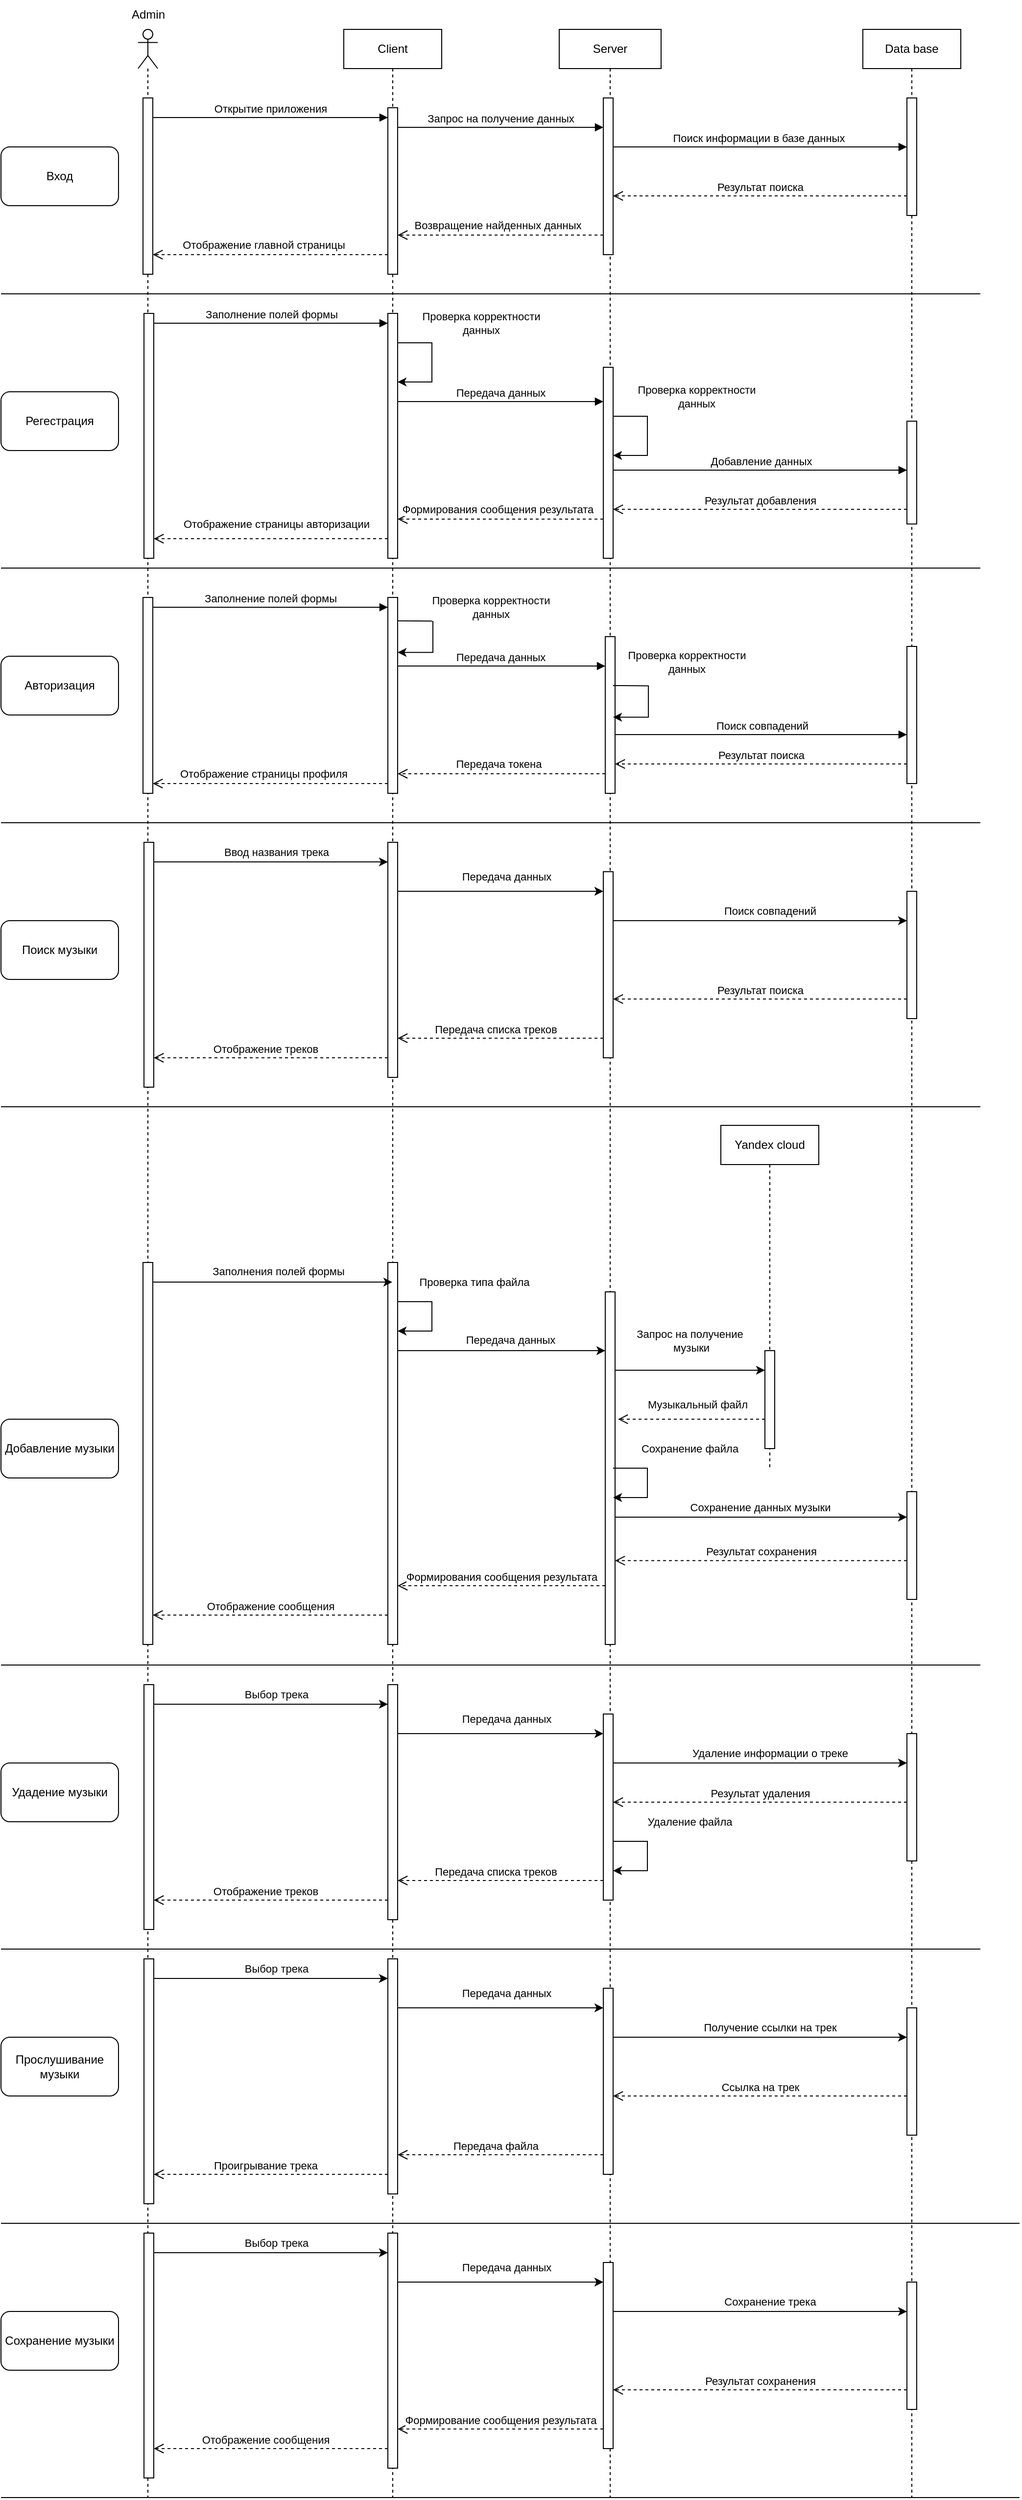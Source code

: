 <mxfile version="20.8.16" type="device"><diagram name="Страница 1" id="5cgWI-AKjSR6WEVIEyTg"><mxGraphModel dx="1847" dy="542" grid="1" gridSize="10" guides="1" tooltips="1" connect="1" arrows="1" fold="1" page="1" pageScale="1" pageWidth="827" pageHeight="1169" math="0" shadow="0"><root><mxCell id="0"/><mxCell id="1" parent="0"/><mxCell id="LwIrjRCApL9v2w9D1j-i-1" value="" style="shape=umlLifeline;perimeter=lifelinePerimeter;whiteSpace=wrap;html=1;container=1;dropTarget=0;collapsible=0;recursiveResize=0;outlineConnect=0;portConstraint=eastwest;newEdgeStyle={&quot;edgeStyle&quot;:&quot;elbowEdgeStyle&quot;,&quot;elbow&quot;:&quot;vertical&quot;,&quot;curved&quot;:0,&quot;rounded&quot;:0};participant=umlActor;" parent="1" vertex="1"><mxGeometry x="100" y="50" width="20" height="2520" as="geometry"/></mxCell><mxCell id="LwIrjRCApL9v2w9D1j-i-22" value="" style="html=1;points=[];perimeter=orthogonalPerimeter;outlineConnect=0;targetShapes=umlLifeline;portConstraint=eastwest;newEdgeStyle={&quot;edgeStyle&quot;:&quot;elbowEdgeStyle&quot;,&quot;elbow&quot;:&quot;vertical&quot;,&quot;curved&quot;:0,&quot;rounded&quot;:0};" parent="LwIrjRCApL9v2w9D1j-i-1" vertex="1"><mxGeometry x="5" y="70" width="10" height="180" as="geometry"/></mxCell><mxCell id="LwIrjRCApL9v2w9D1j-i-48" value="" style="html=1;points=[];perimeter=orthogonalPerimeter;outlineConnect=0;targetShapes=umlLifeline;portConstraint=eastwest;newEdgeStyle={&quot;edgeStyle&quot;:&quot;elbowEdgeStyle&quot;,&quot;elbow&quot;:&quot;vertical&quot;,&quot;curved&quot;:0,&quot;rounded&quot;:0};" parent="LwIrjRCApL9v2w9D1j-i-1" vertex="1"><mxGeometry x="6" y="290" width="10" height="250" as="geometry"/></mxCell><mxCell id="LwIrjRCApL9v2w9D1j-i-81" value="" style="html=1;points=[];perimeter=orthogonalPerimeter;outlineConnect=0;targetShapes=umlLifeline;portConstraint=eastwest;newEdgeStyle={&quot;edgeStyle&quot;:&quot;elbowEdgeStyle&quot;,&quot;elbow&quot;:&quot;vertical&quot;,&quot;curved&quot;:0,&quot;rounded&quot;:0};" parent="LwIrjRCApL9v2w9D1j-i-1" vertex="1"><mxGeometry x="5" y="580" width="10" height="200" as="geometry"/></mxCell><mxCell id="LwIrjRCApL9v2w9D1j-i-102" value="" style="html=1;points=[];perimeter=orthogonalPerimeter;outlineConnect=0;targetShapes=umlLifeline;portConstraint=eastwest;newEdgeStyle={&quot;edgeStyle&quot;:&quot;elbowEdgeStyle&quot;,&quot;elbow&quot;:&quot;vertical&quot;,&quot;curved&quot;:0,&quot;rounded&quot;:0};" parent="LwIrjRCApL9v2w9D1j-i-1" vertex="1"><mxGeometry x="6" y="830" width="10" height="250" as="geometry"/></mxCell><mxCell id="LwIrjRCApL9v2w9D1j-i-127" value="" style="html=1;points=[];perimeter=orthogonalPerimeter;outlineConnect=0;targetShapes=umlLifeline;portConstraint=eastwest;newEdgeStyle={&quot;edgeStyle&quot;:&quot;elbowEdgeStyle&quot;,&quot;elbow&quot;:&quot;vertical&quot;,&quot;curved&quot;:0,&quot;rounded&quot;:0};" parent="LwIrjRCApL9v2w9D1j-i-1" vertex="1"><mxGeometry x="5" y="1259" width="10" height="390" as="geometry"/></mxCell><mxCell id="LwIrjRCApL9v2w9D1j-i-4" value="Client" style="shape=umlLifeline;perimeter=lifelinePerimeter;whiteSpace=wrap;html=1;container=1;dropTarget=0;collapsible=0;recursiveResize=0;outlineConnect=0;portConstraint=eastwest;newEdgeStyle={&quot;edgeStyle&quot;:&quot;elbowEdgeStyle&quot;,&quot;elbow&quot;:&quot;vertical&quot;,&quot;curved&quot;:0,&quot;rounded&quot;:0};" parent="1" vertex="1"><mxGeometry x="310" y="50" width="100" height="2520" as="geometry"/></mxCell><mxCell id="LwIrjRCApL9v2w9D1j-i-23" value="" style="html=1;points=[];perimeter=orthogonalPerimeter;outlineConnect=0;targetShapes=umlLifeline;portConstraint=eastwest;newEdgeStyle={&quot;edgeStyle&quot;:&quot;elbowEdgeStyle&quot;,&quot;elbow&quot;:&quot;vertical&quot;,&quot;curved&quot;:0,&quot;rounded&quot;:0};" parent="LwIrjRCApL9v2w9D1j-i-4" vertex="1"><mxGeometry x="45" y="80" width="10" height="170" as="geometry"/></mxCell><mxCell id="LwIrjRCApL9v2w9D1j-i-49" value="" style="html=1;points=[];perimeter=orthogonalPerimeter;outlineConnect=0;targetShapes=umlLifeline;portConstraint=eastwest;newEdgeStyle={&quot;edgeStyle&quot;:&quot;elbowEdgeStyle&quot;,&quot;elbow&quot;:&quot;vertical&quot;,&quot;curved&quot;:0,&quot;rounded&quot;:0};" parent="LwIrjRCApL9v2w9D1j-i-4" vertex="1"><mxGeometry x="45" y="290" width="10" height="250" as="geometry"/></mxCell><mxCell id="LwIrjRCApL9v2w9D1j-i-82" value="" style="html=1;points=[];perimeter=orthogonalPerimeter;outlineConnect=0;targetShapes=umlLifeline;portConstraint=eastwest;newEdgeStyle={&quot;edgeStyle&quot;:&quot;elbowEdgeStyle&quot;,&quot;elbow&quot;:&quot;vertical&quot;,&quot;curved&quot;:0,&quot;rounded&quot;:0};" parent="LwIrjRCApL9v2w9D1j-i-4" vertex="1"><mxGeometry x="45" y="580" width="10" height="200" as="geometry"/></mxCell><mxCell id="LwIrjRCApL9v2w9D1j-i-103" value="" style="html=1;points=[];perimeter=orthogonalPerimeter;outlineConnect=0;targetShapes=umlLifeline;portConstraint=eastwest;newEdgeStyle={&quot;edgeStyle&quot;:&quot;elbowEdgeStyle&quot;,&quot;elbow&quot;:&quot;vertical&quot;,&quot;curved&quot;:0,&quot;rounded&quot;:0};" parent="LwIrjRCApL9v2w9D1j-i-4" vertex="1"><mxGeometry x="45" y="830" width="10" height="240" as="geometry"/></mxCell><mxCell id="LwIrjRCApL9v2w9D1j-i-128" value="" style="html=1;points=[];perimeter=orthogonalPerimeter;outlineConnect=0;targetShapes=umlLifeline;portConstraint=eastwest;newEdgeStyle={&quot;edgeStyle&quot;:&quot;elbowEdgeStyle&quot;,&quot;elbow&quot;:&quot;vertical&quot;,&quot;curved&quot;:0,&quot;rounded&quot;:0};" parent="LwIrjRCApL9v2w9D1j-i-4" vertex="1"><mxGeometry x="45" y="1259" width="10" height="390" as="geometry"/></mxCell><mxCell id="LwIrjRCApL9v2w9D1j-i-133" value="" style="endArrow=classic;html=1;rounded=0;" parent="LwIrjRCApL9v2w9D1j-i-4" edge="1"><mxGeometry width="50" height="50" relative="1" as="geometry"><mxPoint x="55" y="1299" as="sourcePoint"/><mxPoint x="55" y="1329" as="targetPoint"/><Array as="points"><mxPoint x="70" y="1299"/><mxPoint x="90" y="1299"/><mxPoint x="90" y="1329"/></Array></mxGeometry></mxCell><mxCell id="LwIrjRCApL9v2w9D1j-i-134" value="Проверка типа файла" style="edgeLabel;html=1;align=center;verticalAlign=middle;resizable=0;points=[];" parent="LwIrjRCApL9v2w9D1j-i-133" vertex="1" connectable="0"><mxGeometry x="0.383" y="-1" relative="1" as="geometry"><mxPoint x="47" y="-49" as="offset"/></mxGeometry></mxCell><mxCell id="8n7rVCWaGa-zXfvb3QJq-6" value="" style="endArrow=classic;html=1;rounded=0;" parent="LwIrjRCApL9v2w9D1j-i-4" source="LwIrjRCApL9v2w9D1j-i-49" target="LwIrjRCApL9v2w9D1j-i-49" edge="1"><mxGeometry width="50" height="50" relative="1" as="geometry"><mxPoint x="50" y="380" as="sourcePoint"/><mxPoint x="100" y="330" as="targetPoint"/><Array as="points"><mxPoint x="70" y="320"/><mxPoint x="90" y="320"/><mxPoint x="90" y="360"/></Array></mxGeometry></mxCell><mxCell id="8n7rVCWaGa-zXfvb3QJq-7" value="Проверка корректности&lt;br style=&quot;border-color: var(--border-color);&quot;&gt;данных" style="edgeLabel;html=1;align=center;verticalAlign=middle;resizable=0;points=[];" parent="8n7rVCWaGa-zXfvb3QJq-6" vertex="1" connectable="0"><mxGeometry x="-0.528" y="1" relative="1" as="geometry"><mxPoint x="59" y="-19" as="offset"/></mxGeometry></mxCell><mxCell id="LwIrjRCApL9v2w9D1j-i-5" value="Server" style="shape=umlLifeline;perimeter=lifelinePerimeter;whiteSpace=wrap;html=1;container=1;dropTarget=0;collapsible=0;recursiveResize=0;outlineConnect=0;portConstraint=eastwest;newEdgeStyle={&quot;edgeStyle&quot;:&quot;elbowEdgeStyle&quot;,&quot;elbow&quot;:&quot;vertical&quot;,&quot;curved&quot;:0,&quot;rounded&quot;:0};" parent="1" vertex="1"><mxGeometry x="530" y="50" width="104" height="2520" as="geometry"/></mxCell><mxCell id="LwIrjRCApL9v2w9D1j-i-33" value="" style="html=1;points=[];perimeter=orthogonalPerimeter;outlineConnect=0;targetShapes=umlLifeline;portConstraint=eastwest;newEdgeStyle={&quot;edgeStyle&quot;:&quot;elbowEdgeStyle&quot;,&quot;elbow&quot;:&quot;vertical&quot;,&quot;curved&quot;:0,&quot;rounded&quot;:0};" parent="LwIrjRCApL9v2w9D1j-i-5" vertex="1"><mxGeometry x="45" y="70" width="10" height="160" as="geometry"/></mxCell><mxCell id="LwIrjRCApL9v2w9D1j-i-51" value="" style="html=1;points=[];perimeter=orthogonalPerimeter;outlineConnect=0;targetShapes=umlLifeline;portConstraint=eastwest;newEdgeStyle={&quot;edgeStyle&quot;:&quot;elbowEdgeStyle&quot;,&quot;elbow&quot;:&quot;vertical&quot;,&quot;curved&quot;:0,&quot;rounded&quot;:0};" parent="LwIrjRCApL9v2w9D1j-i-5" vertex="1"><mxGeometry x="45" y="345" width="10" height="195" as="geometry"/></mxCell><mxCell id="LwIrjRCApL9v2w9D1j-i-58" value="" style="endArrow=classic;html=1;rounded=0;" parent="LwIrjRCApL9v2w9D1j-i-5" source="LwIrjRCApL9v2w9D1j-i-51" edge="1"><mxGeometry width="50" height="50" relative="1" as="geometry"><mxPoint x="100" y="370" as="sourcePoint"/><mxPoint x="51.5" y="442.5" as="targetPoint"/></mxGeometry></mxCell><mxCell id="LwIrjRCApL9v2w9D1j-i-84" value="" style="html=1;points=[];perimeter=orthogonalPerimeter;outlineConnect=0;targetShapes=umlLifeline;portConstraint=eastwest;newEdgeStyle={&quot;edgeStyle&quot;:&quot;elbowEdgeStyle&quot;,&quot;elbow&quot;:&quot;vertical&quot;,&quot;curved&quot;:0,&quot;rounded&quot;:0};" parent="LwIrjRCApL9v2w9D1j-i-5" vertex="1"><mxGeometry x="47" y="620" width="10" height="160" as="geometry"/></mxCell><mxCell id="LwIrjRCApL9v2w9D1j-i-106" value="" style="html=1;points=[];perimeter=orthogonalPerimeter;outlineConnect=0;targetShapes=umlLifeline;portConstraint=eastwest;newEdgeStyle={&quot;edgeStyle&quot;:&quot;elbowEdgeStyle&quot;,&quot;elbow&quot;:&quot;vertical&quot;,&quot;curved&quot;:0,&quot;rounded&quot;:0};" parent="LwIrjRCApL9v2w9D1j-i-5" vertex="1"><mxGeometry x="45" y="860" width="10" height="190" as="geometry"/></mxCell><mxCell id="LwIrjRCApL9v2w9D1j-i-136" value="" style="html=1;points=[];perimeter=orthogonalPerimeter;outlineConnect=0;targetShapes=umlLifeline;portConstraint=eastwest;newEdgeStyle={&quot;edgeStyle&quot;:&quot;elbowEdgeStyle&quot;,&quot;elbow&quot;:&quot;vertical&quot;,&quot;curved&quot;:0,&quot;rounded&quot;:0};" parent="LwIrjRCApL9v2w9D1j-i-5" vertex="1"><mxGeometry x="47" y="1289" width="10" height="360" as="geometry"/></mxCell><mxCell id="LwIrjRCApL9v2w9D1j-i-6" value="Admin" style="text;html=1;align=center;verticalAlign=middle;resizable=0;points=[];autosize=1;strokeColor=none;fillColor=none;" parent="1" vertex="1"><mxGeometry x="80" y="20" width="60" height="30" as="geometry"/></mxCell><mxCell id="LwIrjRCApL9v2w9D1j-i-9" value="&lt;span style=&quot;font-weight: normal;&quot;&gt;Data base&lt;/span&gt;" style="shape=umlLifeline;perimeter=lifelinePerimeter;whiteSpace=wrap;html=1;container=1;dropTarget=0;collapsible=0;recursiveResize=0;outlineConnect=0;portConstraint=eastwest;newEdgeStyle={&quot;edgeStyle&quot;:&quot;elbowEdgeStyle&quot;,&quot;elbow&quot;:&quot;vertical&quot;,&quot;curved&quot;:0,&quot;rounded&quot;:0};fontStyle=1" parent="1" vertex="1"><mxGeometry x="840" y="50" width="100" height="2520" as="geometry"/></mxCell><mxCell id="LwIrjRCApL9v2w9D1j-i-27" value="" style="html=1;points=[];perimeter=orthogonalPerimeter;outlineConnect=0;targetShapes=umlLifeline;portConstraint=eastwest;newEdgeStyle={&quot;edgeStyle&quot;:&quot;elbowEdgeStyle&quot;,&quot;elbow&quot;:&quot;vertical&quot;,&quot;curved&quot;:0,&quot;rounded&quot;:0};" parent="LwIrjRCApL9v2w9D1j-i-9" vertex="1"><mxGeometry x="45" y="70" width="10" height="120" as="geometry"/></mxCell><mxCell id="LwIrjRCApL9v2w9D1j-i-54" value="" style="html=1;points=[];perimeter=orthogonalPerimeter;outlineConnect=0;targetShapes=umlLifeline;portConstraint=eastwest;newEdgeStyle={&quot;edgeStyle&quot;:&quot;elbowEdgeStyle&quot;,&quot;elbow&quot;:&quot;vertical&quot;,&quot;curved&quot;:0,&quot;rounded&quot;:0};" parent="LwIrjRCApL9v2w9D1j-i-9" vertex="1"><mxGeometry x="45" y="400" width="10" height="105" as="geometry"/></mxCell><mxCell id="LwIrjRCApL9v2w9D1j-i-90" value="" style="html=1;points=[];perimeter=orthogonalPerimeter;outlineConnect=0;targetShapes=umlLifeline;portConstraint=eastwest;newEdgeStyle={&quot;edgeStyle&quot;:&quot;elbowEdgeStyle&quot;,&quot;elbow&quot;:&quot;vertical&quot;,&quot;curved&quot;:0,&quot;rounded&quot;:0};" parent="LwIrjRCApL9v2w9D1j-i-9" vertex="1"><mxGeometry x="45" y="630" width="10" height="140" as="geometry"/></mxCell><mxCell id="LwIrjRCApL9v2w9D1j-i-113" value="" style="html=1;points=[];perimeter=orthogonalPerimeter;outlineConnect=0;targetShapes=umlLifeline;portConstraint=eastwest;newEdgeStyle={&quot;edgeStyle&quot;:&quot;elbowEdgeStyle&quot;,&quot;elbow&quot;:&quot;vertical&quot;,&quot;curved&quot;:0,&quot;rounded&quot;:0};" parent="LwIrjRCApL9v2w9D1j-i-9" vertex="1"><mxGeometry x="45" y="880" width="10" height="130" as="geometry"/></mxCell><mxCell id="LwIrjRCApL9v2w9D1j-i-138" value="" style="html=1;points=[];perimeter=orthogonalPerimeter;outlineConnect=0;targetShapes=umlLifeline;portConstraint=eastwest;newEdgeStyle={&quot;edgeStyle&quot;:&quot;elbowEdgeStyle&quot;,&quot;elbow&quot;:&quot;vertical&quot;,&quot;curved&quot;:0,&quot;rounded&quot;:0};" parent="LwIrjRCApL9v2w9D1j-i-9" vertex="1"><mxGeometry x="45" y="1493" width="10" height="110" as="geometry"/></mxCell><mxCell id="LwIrjRCApL9v2w9D1j-i-14" value="Регестрация" style="rounded=1;whiteSpace=wrap;html=1;" parent="1" vertex="1"><mxGeometry x="-40" y="420" width="120" height="60" as="geometry"/></mxCell><mxCell id="LwIrjRCApL9v2w9D1j-i-24" value="Открытие приложения" style="html=1;verticalAlign=bottom;startArrow=none;endArrow=block;startSize=8;edgeStyle=elbowEdgeStyle;elbow=vertical;curved=0;rounded=0;startFill=0;" parent="1" source="LwIrjRCApL9v2w9D1j-i-22" target="LwIrjRCApL9v2w9D1j-i-23" edge="1"><mxGeometry relative="1" as="geometry"><mxPoint x="295" y="120" as="sourcePoint"/><Array as="points"><mxPoint x="250" y="140"/></Array></mxGeometry></mxCell><mxCell id="LwIrjRCApL9v2w9D1j-i-34" value="Запрос на получение данных" style="html=1;verticalAlign=bottom;endArrow=block;edgeStyle=elbowEdgeStyle;elbow=vertical;curved=0;rounded=0;" parent="1" source="LwIrjRCApL9v2w9D1j-i-23" target="LwIrjRCApL9v2w9D1j-i-33" edge="1"><mxGeometry relative="1" as="geometry"><mxPoint x="475" y="120" as="sourcePoint"/><Array as="points"><mxPoint x="490" y="150"/><mxPoint x="450" y="140"/></Array></mxGeometry></mxCell><mxCell id="LwIrjRCApL9v2w9D1j-i-28" value="Поиск информации в базе данных&amp;nbsp;" style="html=1;verticalAlign=bottom;endArrow=block;edgeStyle=elbowEdgeStyle;elbow=vertical;curved=0;rounded=0;targetPerimeterSpacing=0;endSize=6;sourcePerimeterSpacing=0;startSize=6;strokeWidth=1;shadow=0;" parent="1" source="LwIrjRCApL9v2w9D1j-i-33" target="LwIrjRCApL9v2w9D1j-i-27" edge="1"><mxGeometry relative="1" as="geometry"><mxPoint x="610" y="150" as="sourcePoint"/><Array as="points"><mxPoint x="670" y="170"/><mxPoint x="688" y="150"/></Array></mxGeometry></mxCell><mxCell id="LwIrjRCApL9v2w9D1j-i-29" value="Результат поиска" style="html=1;verticalAlign=bottom;endArrow=open;dashed=1;endSize=8;edgeStyle=elbowEdgeStyle;elbow=vertical;curved=0;rounded=0;" parent="1" source="LwIrjRCApL9v2w9D1j-i-27" target="LwIrjRCApL9v2w9D1j-i-33" edge="1"><mxGeometry relative="1" as="geometry"><mxPoint x="580" y="180" as="targetPoint"/><Array as="points"><mxPoint x="720" y="220"/><mxPoint x="660" y="200"/><mxPoint x="690" y="180"/></Array></mxGeometry></mxCell><mxCell id="LwIrjRCApL9v2w9D1j-i-35" value="" style="html=1;verticalAlign=bottom;endArrow=open;dashed=1;endSize=8;edgeStyle=elbowEdgeStyle;elbow=vertical;curved=0;rounded=0;" parent="1" source="LwIrjRCApL9v2w9D1j-i-33" target="LwIrjRCApL9v2w9D1j-i-23" edge="1"><mxGeometry relative="1" as="geometry"><mxPoint x="495" y="195" as="targetPoint"/><Array as="points"><mxPoint x="460" y="260"/><mxPoint x="480" y="210"/></Array></mxGeometry></mxCell><mxCell id="LwIrjRCApL9v2w9D1j-i-41" value="Возвращение найденных данных" style="edgeLabel;html=1;align=center;verticalAlign=middle;resizable=0;points=[];" parent="LwIrjRCApL9v2w9D1j-i-35" vertex="1" connectable="0"><mxGeometry x="0.265" y="4" relative="1" as="geometry"><mxPoint x="25" y="-14" as="offset"/></mxGeometry></mxCell><mxCell id="LwIrjRCApL9v2w9D1j-i-50" value="Заполнение полей формы" style="html=1;verticalAlign=bottom;startArrow=none;endArrow=block;startSize=8;edgeStyle=elbowEdgeStyle;elbow=vertical;curved=0;rounded=0;startFill=0;" parent="1" source="LwIrjRCApL9v2w9D1j-i-48" target="LwIrjRCApL9v2w9D1j-i-49" edge="1"><mxGeometry relative="1" as="geometry"><mxPoint x="295" y="395" as="sourcePoint"/><Array as="points"><mxPoint x="260" y="350"/></Array></mxGeometry></mxCell><mxCell id="LwIrjRCApL9v2w9D1j-i-52" value="Передача данных" style="html=1;verticalAlign=bottom;endArrow=block;edgeStyle=elbowEdgeStyle;elbow=vertical;curved=0;rounded=0;" parent="1" source="LwIrjRCApL9v2w9D1j-i-49" target="LwIrjRCApL9v2w9D1j-i-51" edge="1"><mxGeometry relative="1" as="geometry"><mxPoint x="495" y="395" as="sourcePoint"/><mxPoint x="540" y="420" as="targetPoint"/><Array as="points"><mxPoint x="450" y="430"/><mxPoint x="520" y="440"/><mxPoint x="490" y="420"/></Array><mxPoint as="offset"/></mxGeometry></mxCell><mxCell id="LwIrjRCApL9v2w9D1j-i-55" value="Добавление данных" style="html=1;verticalAlign=bottom;endArrow=block;edgeStyle=elbowEdgeStyle;elbow=vertical;curved=0;rounded=0;startArrow=none;startFill=0;" parent="1" source="LwIrjRCApL9v2w9D1j-i-51" target="LwIrjRCApL9v2w9D1j-i-54" edge="1"><mxGeometry x="0.003" relative="1" as="geometry"><mxPoint x="580" y="490" as="sourcePoint"/><Array as="points"><mxPoint x="620" y="500"/><mxPoint x="660" y="480"/><mxPoint x="700" y="470"/></Array><mxPoint as="offset"/></mxGeometry></mxCell><mxCell id="LwIrjRCApL9v2w9D1j-i-56" value="Результат добавления" style="html=1;verticalAlign=bottom;endArrow=open;dashed=1;endSize=8;edgeStyle=elbowEdgeStyle;elbow=vertical;curved=0;rounded=0;" parent="1" source="LwIrjRCApL9v2w9D1j-i-54" target="LwIrjRCApL9v2w9D1j-i-51" edge="1"><mxGeometry relative="1" as="geometry"><mxPoint x="630" y="560" as="targetPoint"/><Array as="points"><mxPoint x="660" y="540"/><mxPoint x="740" y="530"/></Array></mxGeometry></mxCell><mxCell id="LwIrjRCApL9v2w9D1j-i-61" value="Вход" style="rounded=1;whiteSpace=wrap;html=1;" parent="1" vertex="1"><mxGeometry x="-40" y="170" width="120" height="60" as="geometry"/></mxCell><mxCell id="LwIrjRCApL9v2w9D1j-i-62" value="" style="endArrow=none;html=1;rounded=0;" parent="1" edge="1"><mxGeometry width="50" height="50" relative="1" as="geometry"><mxPoint x="-40" y="320" as="sourcePoint"/><mxPoint x="960" y="320" as="targetPoint"/></mxGeometry></mxCell><mxCell id="LwIrjRCApL9v2w9D1j-i-63" value="" style="endArrow=none;html=1;rounded=0;" parent="1" edge="1"><mxGeometry width="50" height="50" relative="1" as="geometry"><mxPoint x="-40" y="600" as="sourcePoint"/><mxPoint x="960" y="600" as="targetPoint"/></mxGeometry></mxCell><mxCell id="LwIrjRCApL9v2w9D1j-i-64" value="Авторизация" style="rounded=1;whiteSpace=wrap;html=1;" parent="1" vertex="1"><mxGeometry x="-40" y="690" width="120" height="60" as="geometry"/></mxCell><mxCell id="LwIrjRCApL9v2w9D1j-i-77" value="" style="html=1;verticalAlign=bottom;endArrow=open;dashed=1;endSize=8;edgeStyle=elbowEdgeStyle;elbow=vertical;curved=0;rounded=0;" parent="1" source="LwIrjRCApL9v2w9D1j-i-51" target="LwIrjRCApL9v2w9D1j-i-49" edge="1"><mxGeometry relative="1" as="geometry"><mxPoint x="370" y="530" as="targetPoint"/><mxPoint x="560" y="530" as="sourcePoint"/><Array as="points"><mxPoint x="500" y="550"/><mxPoint x="480" y="560"/><mxPoint x="405" y="530"/><mxPoint x="450" y="510"/><mxPoint x="470" y="460"/></Array></mxGeometry></mxCell><mxCell id="LwIrjRCApL9v2w9D1j-i-78" value="Формирования сообщения результата" style="edgeLabel;html=1;align=center;verticalAlign=middle;resizable=0;points=[];" parent="LwIrjRCApL9v2w9D1j-i-77" vertex="1" connectable="0"><mxGeometry x="0.265" y="4" relative="1" as="geometry"><mxPoint x="25" y="-14" as="offset"/></mxGeometry></mxCell><mxCell id="LwIrjRCApL9v2w9D1j-i-86" value="Заполнение полей формы" style="html=1;verticalAlign=bottom;startArrow=none;endArrow=block;startSize=8;edgeStyle=elbowEdgeStyle;elbow=vertical;curved=0;rounded=0;startFill=0;" parent="1" source="LwIrjRCApL9v2w9D1j-i-81" target="LwIrjRCApL9v2w9D1j-i-82" edge="1"><mxGeometry relative="1" as="geometry"><mxPoint x="150" y="640" as="sourcePoint"/><mxPoint x="360" y="640" as="targetPoint"/><Array as="points"><mxPoint x="265" y="640"/></Array></mxGeometry></mxCell><mxCell id="LwIrjRCApL9v2w9D1j-i-87" value="Передача данных" style="html=1;verticalAlign=bottom;endArrow=block;edgeStyle=elbowEdgeStyle;elbow=vertical;curved=0;rounded=0;" parent="1" source="LwIrjRCApL9v2w9D1j-i-82" target="LwIrjRCApL9v2w9D1j-i-84" edge="1"><mxGeometry x="-0.009" relative="1" as="geometry"><mxPoint x="375" y="660" as="sourcePoint"/><mxPoint x="560" y="670" as="targetPoint"/><Array as="points"><mxPoint x="530" y="700"/><mxPoint x="500" y="710"/><mxPoint x="520" y="720"/><mxPoint x="490" y="720"/><mxPoint x="520" y="650"/><mxPoint x="500" y="660"/></Array><mxPoint as="offset"/></mxGeometry></mxCell><mxCell id="LwIrjRCApL9v2w9D1j-i-91" value="Поиск совпадений" style="html=1;verticalAlign=bottom;endArrow=block;edgeStyle=elbowEdgeStyle;elbow=vertical;curved=0;rounded=0;startArrow=none;startFill=0;" parent="1" source="LwIrjRCApL9v2w9D1j-i-84" target="LwIrjRCApL9v2w9D1j-i-90" edge="1"><mxGeometry x="0.003" relative="1" as="geometry"><mxPoint x="580" y="730" as="sourcePoint"/><mxPoint x="777" y="730" as="targetPoint"/><Array as="points"><mxPoint x="790" y="770"/><mxPoint x="640" y="760"/><mxPoint x="705" y="730"/></Array><mxPoint as="offset"/></mxGeometry></mxCell><mxCell id="LwIrjRCApL9v2w9D1j-i-92" value="Результат поиска" style="html=1;verticalAlign=bottom;endArrow=open;dashed=1;endSize=8;edgeStyle=elbowEdgeStyle;elbow=vertical;curved=0;rounded=0;" parent="1" source="LwIrjRCApL9v2w9D1j-i-90" target="LwIrjRCApL9v2w9D1j-i-84" edge="1"><mxGeometry relative="1" as="geometry"><mxPoint x="570" y="780" as="targetPoint"/><mxPoint x="780" y="770" as="sourcePoint"/><Array as="points"><mxPoint x="790" y="800"/><mxPoint x="810" y="790"/><mxPoint x="700" y="780"/><mxPoint x="720" y="770"/><mxPoint x="720" y="760"/></Array></mxGeometry></mxCell><mxCell id="LwIrjRCApL9v2w9D1j-i-93" value="" style="html=1;verticalAlign=bottom;endArrow=open;dashed=1;endSize=8;edgeStyle=elbowEdgeStyle;elbow=vertical;curved=0;rounded=0;" parent="1" source="LwIrjRCApL9v2w9D1j-i-84" target="LwIrjRCApL9v2w9D1j-i-82" edge="1"><mxGeometry relative="1" as="geometry"><mxPoint x="360" y="780" as="targetPoint"/><mxPoint x="560" y="780" as="sourcePoint"/><Array as="points"><mxPoint x="460" y="810"/><mxPoint x="475" y="800"/><mxPoint x="400" y="750"/><mxPoint x="445" y="730"/><mxPoint x="465" y="680"/></Array></mxGeometry></mxCell><mxCell id="LwIrjRCApL9v2w9D1j-i-94" value="Передача токена" style="edgeLabel;html=1;align=center;verticalAlign=middle;resizable=0;points=[];" parent="LwIrjRCApL9v2w9D1j-i-93" vertex="1" connectable="0"><mxGeometry x="0.265" y="4" relative="1" as="geometry"><mxPoint x="25" y="-14" as="offset"/></mxGeometry></mxCell><mxCell id="LwIrjRCApL9v2w9D1j-i-95" value="" style="endArrow=none;html=1;rounded=0;" parent="1" edge="1"><mxGeometry width="50" height="50" relative="1" as="geometry"><mxPoint x="-40" y="860" as="sourcePoint"/><mxPoint x="960" y="860" as="targetPoint"/></mxGeometry></mxCell><mxCell id="LwIrjRCApL9v2w9D1j-i-96" value="Поиск музыки" style="rounded=1;whiteSpace=wrap;html=1;" parent="1" vertex="1"><mxGeometry x="-40" y="960" width="120" height="60" as="geometry"/></mxCell><mxCell id="LwIrjRCApL9v2w9D1j-i-98" value="Добавление музыки" style="rounded=1;whiteSpace=wrap;html=1;" parent="1" vertex="1"><mxGeometry x="-40" y="1469" width="120" height="60" as="geometry"/></mxCell><mxCell id="LwIrjRCApL9v2w9D1j-i-104" style="edgeStyle=elbowEdgeStyle;rounded=0;orthogonalLoop=1;jettySize=auto;html=1;elbow=vertical;curved=0;" parent="1" source="LwIrjRCApL9v2w9D1j-i-102" target="LwIrjRCApL9v2w9D1j-i-103" edge="1"><mxGeometry relative="1" as="geometry"><Array as="points"><mxPoint x="251" y="900"/></Array></mxGeometry></mxCell><mxCell id="LwIrjRCApL9v2w9D1j-i-105" value="Ввод названия трека" style="edgeLabel;html=1;align=center;verticalAlign=middle;resizable=0;points=[];" parent="LwIrjRCApL9v2w9D1j-i-104" vertex="1" connectable="0"><mxGeometry x="0.342" relative="1" as="geometry"><mxPoint x="-36" y="-10" as="offset"/></mxGeometry></mxCell><mxCell id="LwIrjRCApL9v2w9D1j-i-107" style="edgeStyle=elbowEdgeStyle;rounded=0;orthogonalLoop=1;jettySize=auto;html=1;elbow=vertical;curved=0;" parent="1" source="LwIrjRCApL9v2w9D1j-i-103" target="LwIrjRCApL9v2w9D1j-i-106" edge="1"><mxGeometry relative="1" as="geometry"><Array as="points"><mxPoint x="470" y="930"/><mxPoint x="490" y="910"/><mxPoint x="465" y="910"/></Array></mxGeometry></mxCell><mxCell id="LwIrjRCApL9v2w9D1j-i-108" value="Передача данных" style="edgeLabel;html=1;align=center;verticalAlign=middle;resizable=0;points=[];" parent="LwIrjRCApL9v2w9D1j-i-107" vertex="1" connectable="0"><mxGeometry x="0.231" y="2" relative="1" as="geometry"><mxPoint x="-19" y="-13" as="offset"/></mxGeometry></mxCell><mxCell id="LwIrjRCApL9v2w9D1j-i-116" value="Передача&amp;nbsp;списка треков" style="html=1;verticalAlign=bottom;endArrow=open;dashed=1;endSize=8;edgeStyle=elbowEdgeStyle;elbow=vertical;curved=0;rounded=0;" parent="1" source="LwIrjRCApL9v2w9D1j-i-106" target="LwIrjRCApL9v2w9D1j-i-103" edge="1"><mxGeometry x="0.05" relative="1" as="geometry"><mxPoint x="370" y="990" as="targetPoint"/><mxPoint x="510" y="980" as="sourcePoint"/><Array as="points"><mxPoint x="510" y="1080"/><mxPoint x="530" y="1090"/><mxPoint x="510" y="1070"/><mxPoint x="480" y="980"/><mxPoint x="550" y="1000"/></Array><mxPoint as="offset"/></mxGeometry></mxCell><mxCell id="LwIrjRCApL9v2w9D1j-i-117" value="" style="html=1;verticalAlign=bottom;endArrow=open;dashed=1;endSize=8;edgeStyle=elbowEdgeStyle;elbow=vertical;curved=0;rounded=0;" parent="1" source="LwIrjRCApL9v2w9D1j-i-23" target="LwIrjRCApL9v2w9D1j-i-22" edge="1"><mxGeometry relative="1" as="geometry"><mxPoint x="130" y="270" as="targetPoint"/><mxPoint x="330" y="270" as="sourcePoint"/><Array as="points"><mxPoint x="260" y="280"/><mxPoint x="225" y="270"/><mxPoint x="245" y="220"/></Array></mxGeometry></mxCell><mxCell id="LwIrjRCApL9v2w9D1j-i-118" value="Отображение главной страницы" style="edgeLabel;html=1;align=center;verticalAlign=middle;resizable=0;points=[];" parent="LwIrjRCApL9v2w9D1j-i-117" vertex="1" connectable="0"><mxGeometry x="0.265" y="4" relative="1" as="geometry"><mxPoint x="25" y="-14" as="offset"/></mxGeometry></mxCell><mxCell id="LwIrjRCApL9v2w9D1j-i-119" value="" style="html=1;verticalAlign=bottom;endArrow=open;dashed=1;endSize=8;edgeStyle=elbowEdgeStyle;elbow=vertical;curved=0;rounded=0;" parent="1" source="LwIrjRCApL9v2w9D1j-i-49" target="LwIrjRCApL9v2w9D1j-i-48" edge="1"><mxGeometry relative="1" as="geometry"><mxPoint x="140" y="580" as="targetPoint"/><mxPoint x="350" y="580" as="sourcePoint"/><Array as="points"><mxPoint x="250" y="570"/><mxPoint x="240" y="530"/></Array></mxGeometry></mxCell><mxCell id="LwIrjRCApL9v2w9D1j-i-120" value="Отображение страницы авторизации" style="edgeLabel;html=1;align=center;verticalAlign=middle;resizable=0;points=[];" parent="LwIrjRCApL9v2w9D1j-i-119" vertex="1" connectable="0"><mxGeometry x="0.265" y="4" relative="1" as="geometry"><mxPoint x="37" y="-19" as="offset"/></mxGeometry></mxCell><mxCell id="LwIrjRCApL9v2w9D1j-i-121" value="" style="html=1;verticalAlign=bottom;endArrow=open;dashed=1;endSize=8;edgeStyle=elbowEdgeStyle;elbow=vertical;curved=0;rounded=0;" parent="1" source="LwIrjRCApL9v2w9D1j-i-82" target="LwIrjRCApL9v2w9D1j-i-81" edge="1"><mxGeometry relative="1" as="geometry"><mxPoint x="145" y="790" as="targetPoint"/><mxPoint x="355" y="790" as="sourcePoint"/><Array as="points"><mxPoint x="200" y="820"/><mxPoint x="220" y="810"/><mxPoint x="240" y="740"/></Array></mxGeometry></mxCell><mxCell id="LwIrjRCApL9v2w9D1j-i-122" value="Отображение страницы профиля" style="edgeLabel;html=1;align=center;verticalAlign=middle;resizable=0;points=[];" parent="LwIrjRCApL9v2w9D1j-i-121" vertex="1" connectable="0"><mxGeometry x="0.265" y="4" relative="1" as="geometry"><mxPoint x="25" y="-14" as="offset"/></mxGeometry></mxCell><mxCell id="LwIrjRCApL9v2w9D1j-i-125" value="Отображение треков" style="html=1;verticalAlign=bottom;endArrow=open;dashed=1;endSize=8;edgeStyle=elbowEdgeStyle;elbow=vertical;curved=0;rounded=0;" parent="1" source="LwIrjRCApL9v2w9D1j-i-103" target="LwIrjRCApL9v2w9D1j-i-102" edge="1"><mxGeometry x="0.05" relative="1" as="geometry"><mxPoint x="150" y="1110" as="targetPoint"/><mxPoint x="350" y="1110" as="sourcePoint"/><Array as="points"><mxPoint x="310" y="1100"/><mxPoint x="265" y="1020"/><mxPoint x="335" y="1040"/></Array><mxPoint as="offset"/></mxGeometry></mxCell><mxCell id="LwIrjRCApL9v2w9D1j-i-126" value="" style="endArrow=none;html=1;rounded=0;" parent="1" edge="1"><mxGeometry width="50" height="50" relative="1" as="geometry"><mxPoint x="-40" y="1150" as="sourcePoint"/><mxPoint x="960" y="1150" as="targetPoint"/></mxGeometry></mxCell><mxCell id="LwIrjRCApL9v2w9D1j-i-129" style="edgeStyle=elbowEdgeStyle;rounded=0;orthogonalLoop=1;jettySize=auto;html=1;elbow=vertical;curved=0;" parent="1" source="LwIrjRCApL9v2w9D1j-i-127" edge="1"><mxGeometry relative="1" as="geometry"><Array as="points"><mxPoint x="270" y="1329"/><mxPoint x="230" y="1339"/><mxPoint x="250" y="1389"/></Array><mxPoint x="359.5" y="1329" as="targetPoint"/></mxGeometry></mxCell><mxCell id="LwIrjRCApL9v2w9D1j-i-130" value="Заполнения полей формы" style="edgeLabel;html=1;align=center;verticalAlign=middle;resizable=0;points=[];" parent="LwIrjRCApL9v2w9D1j-i-129" vertex="1" connectable="0"><mxGeometry x="0.376" y="-2" relative="1" as="geometry"><mxPoint x="-40" y="-13" as="offset"/></mxGeometry></mxCell><mxCell id="LwIrjRCApL9v2w9D1j-i-135" style="edgeStyle=elbowEdgeStyle;rounded=0;orthogonalLoop=1;jettySize=auto;html=1;elbow=vertical;curved=0;" parent="1" source="LwIrjRCApL9v2w9D1j-i-128" target="LwIrjRCApL9v2w9D1j-i-136" edge="1"><mxGeometry relative="1" as="geometry"><mxPoint x="490" y="1329" as="targetPoint"/><Array as="points"><mxPoint x="460" y="1399"/><mxPoint x="490" y="1409"/><mxPoint x="500" y="1499"/><mxPoint x="540" y="1579"/></Array></mxGeometry></mxCell><mxCell id="LwIrjRCApL9v2w9D1j-i-137" value="Передача данных" style="edgeLabel;html=1;align=center;verticalAlign=middle;resizable=0;points=[];" parent="LwIrjRCApL9v2w9D1j-i-135" vertex="1" connectable="0"><mxGeometry x="0.418" y="-1" relative="1" as="geometry"><mxPoint x="-36" y="-12" as="offset"/></mxGeometry></mxCell><mxCell id="LwIrjRCApL9v2w9D1j-i-146" value="Формирования сообщения результата" style="html=1;verticalAlign=bottom;endArrow=open;dashed=1;endSize=8;edgeStyle=elbowEdgeStyle;elbow=vertical;curved=0;rounded=0;" parent="1" source="LwIrjRCApL9v2w9D1j-i-136" target="LwIrjRCApL9v2w9D1j-i-128" edge="1"><mxGeometry relative="1" as="geometry"><mxPoint x="360" y="1479" as="targetPoint"/><mxPoint x="557" y="1479" as="sourcePoint"/><Array as="points"><mxPoint x="520" y="1639"/><mxPoint x="490" y="1589"/><mxPoint x="440" y="1569"/><mxPoint x="510" y="1539"/><mxPoint x="480" y="1579"/><mxPoint x="481.5" y="1570"/><mxPoint x="461.5" y="1390"/></Array></mxGeometry></mxCell><mxCell id="LwIrjRCApL9v2w9D1j-i-147" value="Отображение сообщения" style="html=1;verticalAlign=bottom;endArrow=open;dashed=1;endSize=8;edgeStyle=elbowEdgeStyle;elbow=vertical;curved=0;rounded=0;" parent="1" source="LwIrjRCApL9v2w9D1j-i-128" target="LwIrjRCApL9v2w9D1j-i-127" edge="1"><mxGeometry relative="1" as="geometry"><mxPoint x="150" y="1479" as="targetPoint"/><mxPoint x="347" y="1479" as="sourcePoint"/><Array as="points"><mxPoint x="310" y="1669"/><mxPoint x="240" y="1629"/><mxPoint x="280" y="1659"/><mxPoint x="271.5" y="1570"/><mxPoint x="251.5" y="1390"/></Array></mxGeometry></mxCell><mxCell id="1o4HoQxD6UQ27O9ZSSSO-1" value="" style="endArrow=none;html=1;rounded=0;" parent="1" edge="1"><mxGeometry width="50" height="50" relative="1" as="geometry"><mxPoint x="-40" y="1720" as="sourcePoint"/><mxPoint x="960" y="1720" as="targetPoint"/></mxGeometry></mxCell><mxCell id="1o4HoQxD6UQ27O9ZSSSO-90" value="" style="endArrow=none;html=1;rounded=0;" parent="1" edge="1"><mxGeometry width="50" height="50" relative="1" as="geometry"><mxPoint x="-40" y="2010" as="sourcePoint"/><mxPoint x="960" y="2010" as="targetPoint"/></mxGeometry></mxCell><mxCell id="8n7rVCWaGa-zXfvb3QJq-12" value="" style="endArrow=classic;html=1;rounded=0;exitX=0.54;exitY=0.236;exitDx=0;exitDy=0;exitPerimeter=0;" parent="1" edge="1"><mxGeometry width="50" height="50" relative="1" as="geometry"><mxPoint x="365" y="653.9" as="sourcePoint"/><mxPoint x="365" y="686.1" as="targetPoint"/><Array as="points"><mxPoint x="401" y="654.1"/><mxPoint x="401" y="686.1"/></Array></mxGeometry></mxCell><mxCell id="8n7rVCWaGa-zXfvb3QJq-13" value="Проверка корректности&lt;br style=&quot;border-color: var(--border-color);&quot;&gt;данных" style="edgeLabel;html=1;align=center;verticalAlign=middle;resizable=0;points=[];" parent="8n7rVCWaGa-zXfvb3QJq-12" vertex="1" connectable="0"><mxGeometry x="-0.538" y="1" relative="1" as="geometry"><mxPoint x="71" y="-13" as="offset"/></mxGeometry></mxCell><mxCell id="8n7rVCWaGa-zXfvb3QJq-15" value="Yandex cloud" style="shape=umlLifeline;perimeter=lifelinePerimeter;whiteSpace=wrap;html=1;container=1;collapsible=0;recursiveResize=0;outlineConnect=0;" parent="1" vertex="1"><mxGeometry x="695" y="1169" width="100" height="350" as="geometry"/></mxCell><mxCell id="8n7rVCWaGa-zXfvb3QJq-19" value="" style="html=1;points=[];perimeter=orthogonalPerimeter;" parent="8n7rVCWaGa-zXfvb3QJq-15" vertex="1"><mxGeometry x="45" y="230" width="10" height="100" as="geometry"/></mxCell><mxCell id="8n7rVCWaGa-zXfvb3QJq-16" style="edgeStyle=elbowEdgeStyle;rounded=0;orthogonalLoop=1;jettySize=auto;html=1;elbow=vertical;curved=0;" parent="1" source="LwIrjRCApL9v2w9D1j-i-136" edge="1"><mxGeometry relative="1" as="geometry"><mxPoint x="580" y="1419" as="sourcePoint"/><mxPoint x="740" y="1419" as="targetPoint"/><Array as="points"><mxPoint x="690" y="1419"/><mxPoint x="645" y="1419"/><mxPoint x="725" y="1429"/><mxPoint x="655" y="1449"/></Array></mxGeometry></mxCell><mxCell id="8n7rVCWaGa-zXfvb3QJq-17" value="Запрос на получение&lt;br&gt;&amp;nbsp;музыки" style="edgeLabel;html=1;align=center;verticalAlign=middle;resizable=0;points=[];" parent="8n7rVCWaGa-zXfvb3QJq-16" vertex="1" connectable="0"><mxGeometry x="0.558" y="3" relative="1" as="geometry"><mxPoint x="-43" y="-27" as="offset"/></mxGeometry></mxCell><mxCell id="8n7rVCWaGa-zXfvb3QJq-21" value="" style="html=1;verticalAlign=bottom;endArrow=open;dashed=1;endSize=8;rounded=0;" parent="1" edge="1"><mxGeometry x="-0.111" y="-10" relative="1" as="geometry"><mxPoint x="740" y="1469" as="sourcePoint"/><mxPoint x="590" y="1469" as="targetPoint"/><Array as="points"><mxPoint x="685" y="1469"/><mxPoint x="645" y="1469"/></Array><mxPoint as="offset"/></mxGeometry></mxCell><mxCell id="8n7rVCWaGa-zXfvb3QJq-23" value="Музыкальный файл" style="edgeLabel;html=1;align=center;verticalAlign=middle;resizable=0;points=[];" parent="8n7rVCWaGa-zXfvb3QJq-21" vertex="1" connectable="0"><mxGeometry x="0.239" relative="1" as="geometry"><mxPoint x="24" y="-15" as="offset"/></mxGeometry></mxCell><mxCell id="8n7rVCWaGa-zXfvb3QJq-24" style="edgeStyle=elbowEdgeStyle;rounded=0;orthogonalLoop=1;jettySize=auto;html=1;elbow=vertical;curved=0;" parent="1" source="LwIrjRCApL9v2w9D1j-i-106" target="LwIrjRCApL9v2w9D1j-i-113" edge="1"><mxGeometry relative="1" as="geometry"><Array as="points"><mxPoint x="760" y="960"/></Array></mxGeometry></mxCell><mxCell id="8n7rVCWaGa-zXfvb3QJq-27" value="Поиск совпадений" style="edgeLabel;html=1;align=center;verticalAlign=middle;resizable=0;points=[];" parent="8n7rVCWaGa-zXfvb3QJq-24" vertex="1" connectable="0"><mxGeometry x="-0.023" y="1" relative="1" as="geometry"><mxPoint x="13" y="-9" as="offset"/></mxGeometry></mxCell><mxCell id="8n7rVCWaGa-zXfvb3QJq-26" value="Результат поиска" style="html=1;verticalAlign=bottom;endArrow=open;dashed=1;endSize=8;edgeStyle=elbowEdgeStyle;elbow=vertical;curved=0;rounded=0;" parent="1" source="LwIrjRCApL9v2w9D1j-i-113" target="LwIrjRCApL9v2w9D1j-i-106" edge="1"><mxGeometry relative="1" as="geometry"><mxPoint x="570" y="1030" as="targetPoint"/><mxPoint x="880" y="1030" as="sourcePoint"/><Array as="points"><mxPoint x="750" y="1040"/><mxPoint x="695" y="1030"/><mxPoint x="715" y="1020"/><mxPoint x="715" y="1010"/></Array></mxGeometry></mxCell><mxCell id="8n7rVCWaGa-zXfvb3QJq-28" value="" style="endArrow=classic;html=1;rounded=0;" parent="1" edge="1"><mxGeometry width="50" height="50" relative="1" as="geometry"><mxPoint x="585" y="1519" as="sourcePoint"/><mxPoint x="585" y="1549" as="targetPoint"/><Array as="points"><mxPoint x="600" y="1519"/><mxPoint x="620" y="1519"/><mxPoint x="620" y="1549"/></Array></mxGeometry></mxCell><mxCell id="8n7rVCWaGa-zXfvb3QJq-29" value="Сохранение файла" style="edgeLabel;html=1;align=center;verticalAlign=middle;resizable=0;points=[];" parent="8n7rVCWaGa-zXfvb3QJq-28" vertex="1" connectable="0"><mxGeometry x="0.383" y="-1" relative="1" as="geometry"><mxPoint x="47" y="-49" as="offset"/></mxGeometry></mxCell><mxCell id="8n7rVCWaGa-zXfvb3QJq-30" style="edgeStyle=elbowEdgeStyle;rounded=0;orthogonalLoop=1;jettySize=auto;html=1;elbow=vertical;curved=0;" parent="1" source="LwIrjRCApL9v2w9D1j-i-136" target="LwIrjRCApL9v2w9D1j-i-138" edge="1"><mxGeometry relative="1" as="geometry"><Array as="points"><mxPoint x="770" y="1569"/></Array></mxGeometry></mxCell><mxCell id="8n7rVCWaGa-zXfvb3QJq-31" value="Сохранение данных музыки" style="edgeLabel;html=1;align=center;verticalAlign=middle;resizable=0;points=[];" parent="8n7rVCWaGa-zXfvb3QJq-30" vertex="1" connectable="0"><mxGeometry x="-0.094" y="-3" relative="1" as="geometry"><mxPoint x="13" y="-13" as="offset"/></mxGeometry></mxCell><mxCell id="8n7rVCWaGa-zXfvb3QJq-34" value="Результат сохранения" style="html=1;verticalAlign=bottom;endArrow=open;dashed=1;endSize=8;edgeStyle=elbowEdgeStyle;elbow=vertical;curved=0;rounded=0;" parent="1" source="LwIrjRCApL9v2w9D1j-i-138" target="LwIrjRCApL9v2w9D1j-i-136" edge="1"><mxGeometry relative="1" as="geometry"><mxPoint x="570" y="1613.41" as="targetPoint"/><mxPoint x="880" y="1613.41" as="sourcePoint"/><Array as="points"><mxPoint x="745" y="1613.41"/><mxPoint x="690" y="1603.41"/><mxPoint x="710" y="1593.41"/><mxPoint x="710" y="1583.41"/></Array></mxGeometry></mxCell><mxCell id="8WsODY4C7QJ_prVyYeQb-1" value="" style="endArrow=classic;html=1;rounded=0;" parent="1" edge="1"><mxGeometry width="50" height="50" relative="1" as="geometry"><mxPoint x="585" y="445" as="sourcePoint"/><mxPoint x="585" y="485" as="targetPoint"/><Array as="points"><mxPoint x="600" y="445"/><mxPoint x="620" y="445"/><mxPoint x="620" y="485"/></Array></mxGeometry></mxCell><mxCell id="8WsODY4C7QJ_prVyYeQb-2" value="Проверка корректности&lt;br style=&quot;border-color: var(--border-color);&quot;&gt;данных" style="edgeLabel;html=1;align=center;verticalAlign=middle;resizable=0;points=[];" parent="8WsODY4C7QJ_prVyYeQb-1" vertex="1" connectable="0"><mxGeometry x="-0.528" y="1" relative="1" as="geometry"><mxPoint x="59" y="-19" as="offset"/></mxGeometry></mxCell><mxCell id="8WsODY4C7QJ_prVyYeQb-3" value="" style="endArrow=classic;html=1;rounded=0;exitX=0.54;exitY=0.236;exitDx=0;exitDy=0;exitPerimeter=0;" parent="1" edge="1"><mxGeometry width="50" height="50" relative="1" as="geometry"><mxPoint x="585" y="720.0" as="sourcePoint"/><mxPoint x="585" y="752.2" as="targetPoint"/><Array as="points"><mxPoint x="621" y="720.2"/><mxPoint x="621" y="752.2"/></Array></mxGeometry></mxCell><mxCell id="8WsODY4C7QJ_prVyYeQb-4" value="Проверка корректности&lt;br style=&quot;border-color: var(--border-color);&quot;&gt;данных" style="edgeLabel;html=1;align=center;verticalAlign=middle;resizable=0;points=[];" parent="8WsODY4C7QJ_prVyYeQb-3" vertex="1" connectable="0"><mxGeometry x="-0.538" y="1" relative="1" as="geometry"><mxPoint x="51" y="-23" as="offset"/></mxGeometry></mxCell><mxCell id="8WsODY4C7QJ_prVyYeQb-9" value="" style="html=1;points=[];perimeter=orthogonalPerimeter;outlineConnect=0;targetShapes=umlLifeline;portConstraint=eastwest;newEdgeStyle={&quot;edgeStyle&quot;:&quot;elbowEdgeStyle&quot;,&quot;elbow&quot;:&quot;vertical&quot;,&quot;curved&quot;:0,&quot;rounded&quot;:0};" parent="1" vertex="1"><mxGeometry x="106" y="1740" width="10" height="250" as="geometry"/></mxCell><mxCell id="8WsODY4C7QJ_prVyYeQb-10" value="" style="html=1;points=[];perimeter=orthogonalPerimeter;outlineConnect=0;targetShapes=umlLifeline;portConstraint=eastwest;newEdgeStyle={&quot;edgeStyle&quot;:&quot;elbowEdgeStyle&quot;,&quot;elbow&quot;:&quot;vertical&quot;,&quot;curved&quot;:0,&quot;rounded&quot;:0};" parent="1" vertex="1"><mxGeometry x="355" y="1740" width="10" height="240" as="geometry"/></mxCell><mxCell id="8WsODY4C7QJ_prVyYeQb-11" value="" style="html=1;points=[];perimeter=orthogonalPerimeter;outlineConnect=0;targetShapes=umlLifeline;portConstraint=eastwest;newEdgeStyle={&quot;edgeStyle&quot;:&quot;elbowEdgeStyle&quot;,&quot;elbow&quot;:&quot;vertical&quot;,&quot;curved&quot;:0,&quot;rounded&quot;:0};" parent="1" vertex="1"><mxGeometry x="575" y="1770" width="10" height="190" as="geometry"/></mxCell><mxCell id="8WsODY4C7QJ_prVyYeQb-12" value="" style="html=1;points=[];perimeter=orthogonalPerimeter;outlineConnect=0;targetShapes=umlLifeline;portConstraint=eastwest;newEdgeStyle={&quot;edgeStyle&quot;:&quot;elbowEdgeStyle&quot;,&quot;elbow&quot;:&quot;vertical&quot;,&quot;curved&quot;:0,&quot;rounded&quot;:0};" parent="1" vertex="1"><mxGeometry x="885" y="1790" width="10" height="130" as="geometry"/></mxCell><mxCell id="8WsODY4C7QJ_prVyYeQb-13" value="Удадение музыки" style="rounded=1;whiteSpace=wrap;html=1;" parent="1" vertex="1"><mxGeometry x="-40" y="1820" width="120" height="60" as="geometry"/></mxCell><mxCell id="8WsODY4C7QJ_prVyYeQb-14" style="edgeStyle=elbowEdgeStyle;rounded=0;orthogonalLoop=1;jettySize=auto;html=1;elbow=vertical;curved=0;" parent="1" source="8WsODY4C7QJ_prVyYeQb-9" target="8WsODY4C7QJ_prVyYeQb-10" edge="1"><mxGeometry relative="1" as="geometry"><Array as="points"><mxPoint x="251" y="1760"/></Array></mxGeometry></mxCell><mxCell id="8WsODY4C7QJ_prVyYeQb-15" value="Выбор трека" style="edgeLabel;html=1;align=center;verticalAlign=middle;resizable=0;points=[];" parent="8WsODY4C7QJ_prVyYeQb-14" vertex="1" connectable="0"><mxGeometry x="0.342" relative="1" as="geometry"><mxPoint x="-36" y="-10" as="offset"/></mxGeometry></mxCell><mxCell id="8WsODY4C7QJ_prVyYeQb-16" style="edgeStyle=elbowEdgeStyle;rounded=0;orthogonalLoop=1;jettySize=auto;html=1;elbow=vertical;curved=0;" parent="1" source="8WsODY4C7QJ_prVyYeQb-10" target="8WsODY4C7QJ_prVyYeQb-11" edge="1"><mxGeometry relative="1" as="geometry"><Array as="points"><mxPoint x="470" y="1790"/><mxPoint x="490" y="1770"/><mxPoint x="465" y="1770"/></Array></mxGeometry></mxCell><mxCell id="8WsODY4C7QJ_prVyYeQb-17" value="Передача данных" style="edgeLabel;html=1;align=center;verticalAlign=middle;resizable=0;points=[];" parent="8WsODY4C7QJ_prVyYeQb-16" vertex="1" connectable="0"><mxGeometry x="0.231" y="2" relative="1" as="geometry"><mxPoint x="-19" y="-13" as="offset"/></mxGeometry></mxCell><mxCell id="8WsODY4C7QJ_prVyYeQb-18" value="Передача&amp;nbsp;списка треков" style="html=1;verticalAlign=bottom;endArrow=open;dashed=1;endSize=8;edgeStyle=elbowEdgeStyle;elbow=vertical;curved=0;rounded=0;" parent="1" source="8WsODY4C7QJ_prVyYeQb-11" target="8WsODY4C7QJ_prVyYeQb-10" edge="1"><mxGeometry x="0.05" relative="1" as="geometry"><mxPoint x="370" y="1850" as="targetPoint"/><mxPoint x="510" y="1840" as="sourcePoint"/><Array as="points"><mxPoint x="510" y="1940"/><mxPoint x="530" y="1950"/><mxPoint x="510" y="1930"/><mxPoint x="480" y="1840"/><mxPoint x="550" y="1860"/></Array><mxPoint as="offset"/></mxGeometry></mxCell><mxCell id="8WsODY4C7QJ_prVyYeQb-19" value="Отображение треков" style="html=1;verticalAlign=bottom;endArrow=open;dashed=1;endSize=8;edgeStyle=elbowEdgeStyle;elbow=vertical;curved=0;rounded=0;" parent="1" source="8WsODY4C7QJ_prVyYeQb-10" target="8WsODY4C7QJ_prVyYeQb-9" edge="1"><mxGeometry x="0.05" relative="1" as="geometry"><mxPoint x="150" y="1970" as="targetPoint"/><mxPoint x="350" y="1970" as="sourcePoint"/><Array as="points"><mxPoint x="310" y="1960"/><mxPoint x="265" y="1880"/><mxPoint x="335" y="1900"/></Array><mxPoint as="offset"/></mxGeometry></mxCell><mxCell id="8WsODY4C7QJ_prVyYeQb-20" style="edgeStyle=elbowEdgeStyle;rounded=0;orthogonalLoop=1;jettySize=auto;html=1;elbow=vertical;curved=0;" parent="1" source="8WsODY4C7QJ_prVyYeQb-11" target="8WsODY4C7QJ_prVyYeQb-12" edge="1"><mxGeometry relative="1" as="geometry"><Array as="points"><mxPoint x="760" y="1820"/></Array></mxGeometry></mxCell><mxCell id="8WsODY4C7QJ_prVyYeQb-21" value="Удаление информации о треке" style="edgeLabel;html=1;align=center;verticalAlign=middle;resizable=0;points=[];" parent="8WsODY4C7QJ_prVyYeQb-20" vertex="1" connectable="0"><mxGeometry x="-0.023" y="1" relative="1" as="geometry"><mxPoint x="13" y="-9" as="offset"/></mxGeometry></mxCell><mxCell id="8WsODY4C7QJ_prVyYeQb-22" value="Результат удаления" style="html=1;verticalAlign=bottom;endArrow=open;dashed=1;endSize=8;edgeStyle=elbowEdgeStyle;elbow=vertical;curved=0;rounded=0;" parent="1" source="8WsODY4C7QJ_prVyYeQb-12" target="8WsODY4C7QJ_prVyYeQb-11" edge="1"><mxGeometry relative="1" as="geometry"><mxPoint x="570" y="1890" as="targetPoint"/><mxPoint x="880" y="1890" as="sourcePoint"/><Array as="points"><mxPoint x="770" y="1860"/><mxPoint x="750" y="1900"/><mxPoint x="695" y="1890"/><mxPoint x="715" y="1880"/><mxPoint x="715" y="1870"/></Array></mxGeometry></mxCell><mxCell id="8WsODY4C7QJ_prVyYeQb-23" value="" style="endArrow=classic;html=1;rounded=0;" parent="1" edge="1"><mxGeometry width="50" height="50" relative="1" as="geometry"><mxPoint x="585" y="1900" as="sourcePoint"/><mxPoint x="585" y="1930" as="targetPoint"/><Array as="points"><mxPoint x="600" y="1900"/><mxPoint x="620" y="1900"/><mxPoint x="620" y="1930"/></Array></mxGeometry></mxCell><mxCell id="8WsODY4C7QJ_prVyYeQb-24" value="Удаление файла" style="edgeLabel;html=1;align=center;verticalAlign=middle;resizable=0;points=[];" parent="8WsODY4C7QJ_prVyYeQb-23" vertex="1" connectable="0"><mxGeometry x="0.383" y="-1" relative="1" as="geometry"><mxPoint x="47" y="-49" as="offset"/></mxGeometry></mxCell><mxCell id="BpJSB4v761a0WtvEfGmD-1" value="" style="html=1;points=[];perimeter=orthogonalPerimeter;outlineConnect=0;targetShapes=umlLifeline;portConstraint=eastwest;newEdgeStyle={&quot;edgeStyle&quot;:&quot;elbowEdgeStyle&quot;,&quot;elbow&quot;:&quot;vertical&quot;,&quot;curved&quot;:0,&quot;rounded&quot;:0};" parent="1" vertex="1"><mxGeometry x="106" y="2020" width="10" height="250" as="geometry"/></mxCell><mxCell id="BpJSB4v761a0WtvEfGmD-2" value="" style="html=1;points=[];perimeter=orthogonalPerimeter;outlineConnect=0;targetShapes=umlLifeline;portConstraint=eastwest;newEdgeStyle={&quot;edgeStyle&quot;:&quot;elbowEdgeStyle&quot;,&quot;elbow&quot;:&quot;vertical&quot;,&quot;curved&quot;:0,&quot;rounded&quot;:0};" parent="1" vertex="1"><mxGeometry x="355" y="2020" width="10" height="240" as="geometry"/></mxCell><mxCell id="BpJSB4v761a0WtvEfGmD-3" value="" style="html=1;points=[];perimeter=orthogonalPerimeter;outlineConnect=0;targetShapes=umlLifeline;portConstraint=eastwest;newEdgeStyle={&quot;edgeStyle&quot;:&quot;elbowEdgeStyle&quot;,&quot;elbow&quot;:&quot;vertical&quot;,&quot;curved&quot;:0,&quot;rounded&quot;:0};" parent="1" vertex="1"><mxGeometry x="575" y="2050" width="10" height="190" as="geometry"/></mxCell><mxCell id="BpJSB4v761a0WtvEfGmD-4" value="" style="html=1;points=[];perimeter=orthogonalPerimeter;outlineConnect=0;targetShapes=umlLifeline;portConstraint=eastwest;newEdgeStyle={&quot;edgeStyle&quot;:&quot;elbowEdgeStyle&quot;,&quot;elbow&quot;:&quot;vertical&quot;,&quot;curved&quot;:0,&quot;rounded&quot;:0};" parent="1" vertex="1"><mxGeometry x="885" y="2070" width="10" height="130" as="geometry"/></mxCell><mxCell id="BpJSB4v761a0WtvEfGmD-5" value="Прослушивание музыки" style="rounded=1;whiteSpace=wrap;html=1;" parent="1" vertex="1"><mxGeometry x="-40" y="2100" width="120" height="60" as="geometry"/></mxCell><mxCell id="BpJSB4v761a0WtvEfGmD-6" style="edgeStyle=elbowEdgeStyle;rounded=0;orthogonalLoop=1;jettySize=auto;html=1;elbow=vertical;curved=0;" parent="1" source="BpJSB4v761a0WtvEfGmD-1" target="BpJSB4v761a0WtvEfGmD-2" edge="1"><mxGeometry relative="1" as="geometry"><Array as="points"><mxPoint x="251" y="2040"/></Array></mxGeometry></mxCell><mxCell id="BpJSB4v761a0WtvEfGmD-7" value="Выбор трека" style="edgeLabel;html=1;align=center;verticalAlign=middle;resizable=0;points=[];" parent="BpJSB4v761a0WtvEfGmD-6" vertex="1" connectable="0"><mxGeometry x="0.342" relative="1" as="geometry"><mxPoint x="-36" y="-10" as="offset"/></mxGeometry></mxCell><mxCell id="BpJSB4v761a0WtvEfGmD-8" style="edgeStyle=elbowEdgeStyle;rounded=0;orthogonalLoop=1;jettySize=auto;html=1;elbow=vertical;curved=0;" parent="1" source="BpJSB4v761a0WtvEfGmD-2" target="BpJSB4v761a0WtvEfGmD-3" edge="1"><mxGeometry relative="1" as="geometry"><Array as="points"><mxPoint x="470" y="2070"/><mxPoint x="490" y="2050"/><mxPoint x="465" y="2050"/></Array></mxGeometry></mxCell><mxCell id="BpJSB4v761a0WtvEfGmD-9" value="Передача данных" style="edgeLabel;html=1;align=center;verticalAlign=middle;resizable=0;points=[];" parent="BpJSB4v761a0WtvEfGmD-8" vertex="1" connectable="0"><mxGeometry x="0.231" y="2" relative="1" as="geometry"><mxPoint x="-19" y="-13" as="offset"/></mxGeometry></mxCell><mxCell id="BpJSB4v761a0WtvEfGmD-10" value="Передача файла" style="html=1;verticalAlign=bottom;endArrow=open;dashed=1;endSize=8;edgeStyle=elbowEdgeStyle;elbow=vertical;curved=0;rounded=0;" parent="1" source="BpJSB4v761a0WtvEfGmD-3" target="BpJSB4v761a0WtvEfGmD-2" edge="1"><mxGeometry x="0.05" relative="1" as="geometry"><mxPoint x="370" y="2130" as="targetPoint"/><mxPoint x="510" y="2120" as="sourcePoint"/><Array as="points"><mxPoint x="510" y="2220"/><mxPoint x="530" y="2230"/><mxPoint x="510" y="2210"/><mxPoint x="480" y="2120"/><mxPoint x="550" y="2140"/></Array><mxPoint as="offset"/></mxGeometry></mxCell><mxCell id="BpJSB4v761a0WtvEfGmD-11" value="Проигрывание трека" style="html=1;verticalAlign=bottom;endArrow=open;dashed=1;endSize=8;edgeStyle=elbowEdgeStyle;elbow=vertical;curved=0;rounded=0;" parent="1" source="BpJSB4v761a0WtvEfGmD-2" target="BpJSB4v761a0WtvEfGmD-1" edge="1"><mxGeometry x="0.05" relative="1" as="geometry"><mxPoint x="150" y="2250" as="targetPoint"/><mxPoint x="350" y="2250" as="sourcePoint"/><Array as="points"><mxPoint x="310" y="2240"/><mxPoint x="265" y="2160"/><mxPoint x="335" y="2180"/></Array><mxPoint as="offset"/></mxGeometry></mxCell><mxCell id="BpJSB4v761a0WtvEfGmD-12" style="edgeStyle=elbowEdgeStyle;rounded=0;orthogonalLoop=1;jettySize=auto;html=1;elbow=vertical;curved=0;" parent="1" source="BpJSB4v761a0WtvEfGmD-3" target="BpJSB4v761a0WtvEfGmD-4" edge="1"><mxGeometry relative="1" as="geometry"><Array as="points"><mxPoint x="760" y="2100"/></Array></mxGeometry></mxCell><mxCell id="BpJSB4v761a0WtvEfGmD-13" value="Получение&amp;nbsp;ссылки на трек" style="edgeLabel;html=1;align=center;verticalAlign=middle;resizable=0;points=[];" parent="BpJSB4v761a0WtvEfGmD-12" vertex="1" connectable="0"><mxGeometry x="-0.023" y="1" relative="1" as="geometry"><mxPoint x="13" y="-9" as="offset"/></mxGeometry></mxCell><mxCell id="BpJSB4v761a0WtvEfGmD-14" value="Ссылка на трек" style="html=1;verticalAlign=bottom;endArrow=open;dashed=1;endSize=8;edgeStyle=elbowEdgeStyle;elbow=vertical;curved=0;rounded=0;" parent="1" source="BpJSB4v761a0WtvEfGmD-4" target="BpJSB4v761a0WtvEfGmD-3" edge="1"><mxGeometry relative="1" as="geometry"><mxPoint x="570" y="2170" as="targetPoint"/><mxPoint x="880" y="2170" as="sourcePoint"/><Array as="points"><mxPoint x="660" y="2160"/><mxPoint x="770" y="2140"/><mxPoint x="750" y="2180"/><mxPoint x="695" y="2170"/><mxPoint x="715" y="2160"/><mxPoint x="715" y="2150"/></Array></mxGeometry></mxCell><mxCell id="BpJSB4v761a0WtvEfGmD-17" value="" style="endArrow=none;html=1;rounded=0;" parent="1" edge="1"><mxGeometry width="50" height="50" relative="1" as="geometry"><mxPoint x="-40" y="2290" as="sourcePoint"/><mxPoint x="1000" y="2290" as="targetPoint"/></mxGeometry></mxCell><mxCell id="BpJSB4v761a0WtvEfGmD-43" value="" style="html=1;points=[];perimeter=orthogonalPerimeter;outlineConnect=0;targetShapes=umlLifeline;portConstraint=eastwest;newEdgeStyle={&quot;edgeStyle&quot;:&quot;elbowEdgeStyle&quot;,&quot;elbow&quot;:&quot;vertical&quot;,&quot;curved&quot;:0,&quot;rounded&quot;:0};" parent="1" vertex="1"><mxGeometry x="106" y="2300" width="10" height="250" as="geometry"/></mxCell><mxCell id="BpJSB4v761a0WtvEfGmD-44" value="" style="html=1;points=[];perimeter=orthogonalPerimeter;outlineConnect=0;targetShapes=umlLifeline;portConstraint=eastwest;newEdgeStyle={&quot;edgeStyle&quot;:&quot;elbowEdgeStyle&quot;,&quot;elbow&quot;:&quot;vertical&quot;,&quot;curved&quot;:0,&quot;rounded&quot;:0};" parent="1" vertex="1"><mxGeometry x="355" y="2300" width="10" height="240" as="geometry"/></mxCell><mxCell id="BpJSB4v761a0WtvEfGmD-45" value="" style="html=1;points=[];perimeter=orthogonalPerimeter;outlineConnect=0;targetShapes=umlLifeline;portConstraint=eastwest;newEdgeStyle={&quot;edgeStyle&quot;:&quot;elbowEdgeStyle&quot;,&quot;elbow&quot;:&quot;vertical&quot;,&quot;curved&quot;:0,&quot;rounded&quot;:0};" parent="1" vertex="1"><mxGeometry x="575" y="2330" width="10" height="190" as="geometry"/></mxCell><mxCell id="BpJSB4v761a0WtvEfGmD-46" value="" style="html=1;points=[];perimeter=orthogonalPerimeter;outlineConnect=0;targetShapes=umlLifeline;portConstraint=eastwest;newEdgeStyle={&quot;edgeStyle&quot;:&quot;elbowEdgeStyle&quot;,&quot;elbow&quot;:&quot;vertical&quot;,&quot;curved&quot;:0,&quot;rounded&quot;:0};" parent="1" vertex="1"><mxGeometry x="885" y="2350" width="10" height="130" as="geometry"/></mxCell><mxCell id="BpJSB4v761a0WtvEfGmD-47" value="Сохранение музыки" style="rounded=1;whiteSpace=wrap;html=1;" parent="1" vertex="1"><mxGeometry x="-40" y="2380" width="120" height="60" as="geometry"/></mxCell><mxCell id="BpJSB4v761a0WtvEfGmD-48" style="edgeStyle=elbowEdgeStyle;rounded=0;orthogonalLoop=1;jettySize=auto;html=1;elbow=vertical;curved=0;" parent="1" source="BpJSB4v761a0WtvEfGmD-43" target="BpJSB4v761a0WtvEfGmD-44" edge="1"><mxGeometry relative="1" as="geometry"><Array as="points"><mxPoint x="251" y="2320"/></Array></mxGeometry></mxCell><mxCell id="BpJSB4v761a0WtvEfGmD-49" value="Выбор трека" style="edgeLabel;html=1;align=center;verticalAlign=middle;resizable=0;points=[];" parent="BpJSB4v761a0WtvEfGmD-48" vertex="1" connectable="0"><mxGeometry x="0.342" relative="1" as="geometry"><mxPoint x="-36" y="-10" as="offset"/></mxGeometry></mxCell><mxCell id="BpJSB4v761a0WtvEfGmD-50" style="edgeStyle=elbowEdgeStyle;rounded=0;orthogonalLoop=1;jettySize=auto;html=1;elbow=vertical;curved=0;" parent="1" source="BpJSB4v761a0WtvEfGmD-44" target="BpJSB4v761a0WtvEfGmD-45" edge="1"><mxGeometry relative="1" as="geometry"><Array as="points"><mxPoint x="470" y="2350"/><mxPoint x="490" y="2330"/><mxPoint x="465" y="2330"/></Array></mxGeometry></mxCell><mxCell id="BpJSB4v761a0WtvEfGmD-51" value="Передача данных" style="edgeLabel;html=1;align=center;verticalAlign=middle;resizable=0;points=[];" parent="BpJSB4v761a0WtvEfGmD-50" vertex="1" connectable="0"><mxGeometry x="0.231" y="2" relative="1" as="geometry"><mxPoint x="-19" y="-13" as="offset"/></mxGeometry></mxCell><mxCell id="BpJSB4v761a0WtvEfGmD-52" value="Формирование сообщения результата" style="html=1;verticalAlign=bottom;endArrow=open;dashed=1;endSize=8;edgeStyle=elbowEdgeStyle;elbow=vertical;curved=0;rounded=0;" parent="1" source="BpJSB4v761a0WtvEfGmD-45" target="BpJSB4v761a0WtvEfGmD-44" edge="1"><mxGeometry relative="1" as="geometry"><mxPoint x="370" y="2410" as="targetPoint"/><mxPoint x="510" y="2400" as="sourcePoint"/><Array as="points"><mxPoint x="510" y="2500"/><mxPoint x="530" y="2510"/><mxPoint x="510" y="2490"/><mxPoint x="480" y="2400"/><mxPoint x="550" y="2420"/></Array><mxPoint as="offset"/></mxGeometry></mxCell><mxCell id="BpJSB4v761a0WtvEfGmD-53" value="Отображение сообщения" style="html=1;verticalAlign=bottom;endArrow=open;dashed=1;endSize=8;edgeStyle=elbowEdgeStyle;elbow=vertical;curved=0;rounded=0;" parent="1" source="BpJSB4v761a0WtvEfGmD-44" target="BpJSB4v761a0WtvEfGmD-43" edge="1"><mxGeometry x="0.05" relative="1" as="geometry"><mxPoint x="150" y="2530" as="targetPoint"/><mxPoint x="350" y="2530" as="sourcePoint"/><Array as="points"><mxPoint x="310" y="2520"/><mxPoint x="265" y="2440"/><mxPoint x="335" y="2460"/></Array><mxPoint as="offset"/></mxGeometry></mxCell><mxCell id="BpJSB4v761a0WtvEfGmD-54" style="edgeStyle=elbowEdgeStyle;rounded=0;orthogonalLoop=1;jettySize=auto;html=1;elbow=vertical;curved=0;" parent="1" source="BpJSB4v761a0WtvEfGmD-45" target="BpJSB4v761a0WtvEfGmD-46" edge="1"><mxGeometry relative="1" as="geometry"><Array as="points"><mxPoint x="760" y="2380"/></Array></mxGeometry></mxCell><mxCell id="BpJSB4v761a0WtvEfGmD-55" value="Сохранение трека" style="edgeLabel;html=1;align=center;verticalAlign=middle;resizable=0;points=[];" parent="BpJSB4v761a0WtvEfGmD-54" vertex="1" connectable="0"><mxGeometry x="-0.023" y="1" relative="1" as="geometry"><mxPoint x="13" y="-9" as="offset"/></mxGeometry></mxCell><mxCell id="BpJSB4v761a0WtvEfGmD-56" value="Результат сохранения" style="html=1;verticalAlign=bottom;endArrow=open;dashed=1;endSize=8;edgeStyle=elbowEdgeStyle;elbow=vertical;curved=0;rounded=0;" parent="1" source="BpJSB4v761a0WtvEfGmD-46" target="BpJSB4v761a0WtvEfGmD-45" edge="1"><mxGeometry relative="1" as="geometry"><mxPoint x="570" y="2450" as="targetPoint"/><mxPoint x="880" y="2450" as="sourcePoint"/><Array as="points"><mxPoint x="760" y="2460"/><mxPoint x="660" y="2440"/><mxPoint x="770" y="2420"/><mxPoint x="750" y="2460"/><mxPoint x="695" y="2450"/><mxPoint x="715" y="2440"/><mxPoint x="715" y="2430"/></Array></mxGeometry></mxCell><mxCell id="BpJSB4v761a0WtvEfGmD-57" value="" style="endArrow=none;html=1;rounded=0;" parent="1" edge="1"><mxGeometry width="50" height="50" relative="1" as="geometry"><mxPoint x="-40" y="2570" as="sourcePoint"/><mxPoint x="1000" y="2570" as="targetPoint"/></mxGeometry></mxCell></root></mxGraphModel></diagram></mxfile>
